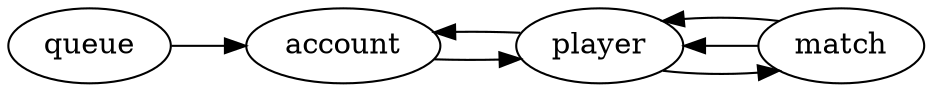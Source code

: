 digraph structs{
	rankdir=LR;
	account -> player;
	player -> account;
	player -> match;
	match -> player;
	match -> player;
	queue -> account;
}

